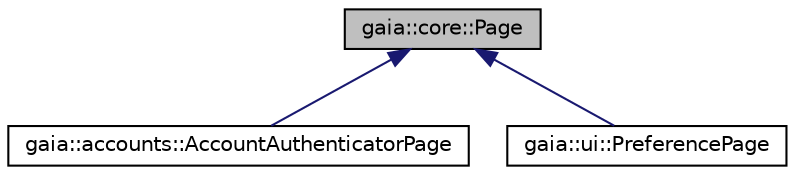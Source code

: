 digraph G
{
  edge [fontname="Helvetica",fontsize="10",labelfontname="Helvetica",labelfontsize="10"];
  node [fontname="Helvetica",fontsize="10",shape=record];
  Node1 [label="gaia::core::Page",height=0.2,width=0.4,color="black", fillcolor="grey75", style="filled" fontcolor="black"];
  Node1 -> Node2 [dir=back,color="midnightblue",fontsize="10",style="solid",fontname="Helvetica"];
  Node2 [label="gaia::accounts::AccountAuthenticatorPage",height=0.2,width=0.4,color="black", fillcolor="white", style="filled",URL="$d7/d3c/classgaia_1_1accounts_1_1_account_authenticator_page.html",tooltip="Base class for implementing an Page that is used to help implement an AbstractAccountAuthenticator."];
  Node1 -> Node3 [dir=back,color="midnightblue",fontsize="10",style="solid",fontname="Helvetica"];
  Node3 [label="gaia::ui::PreferencePage",height=0.2,width=0.4,color="black", fillcolor="white", style="filled",URL="$d0/d5a/classgaia_1_1ui_1_1_preference_page.html",tooltip="This is the base class for a page to show a hierarchy of preferences to the user."];
}
